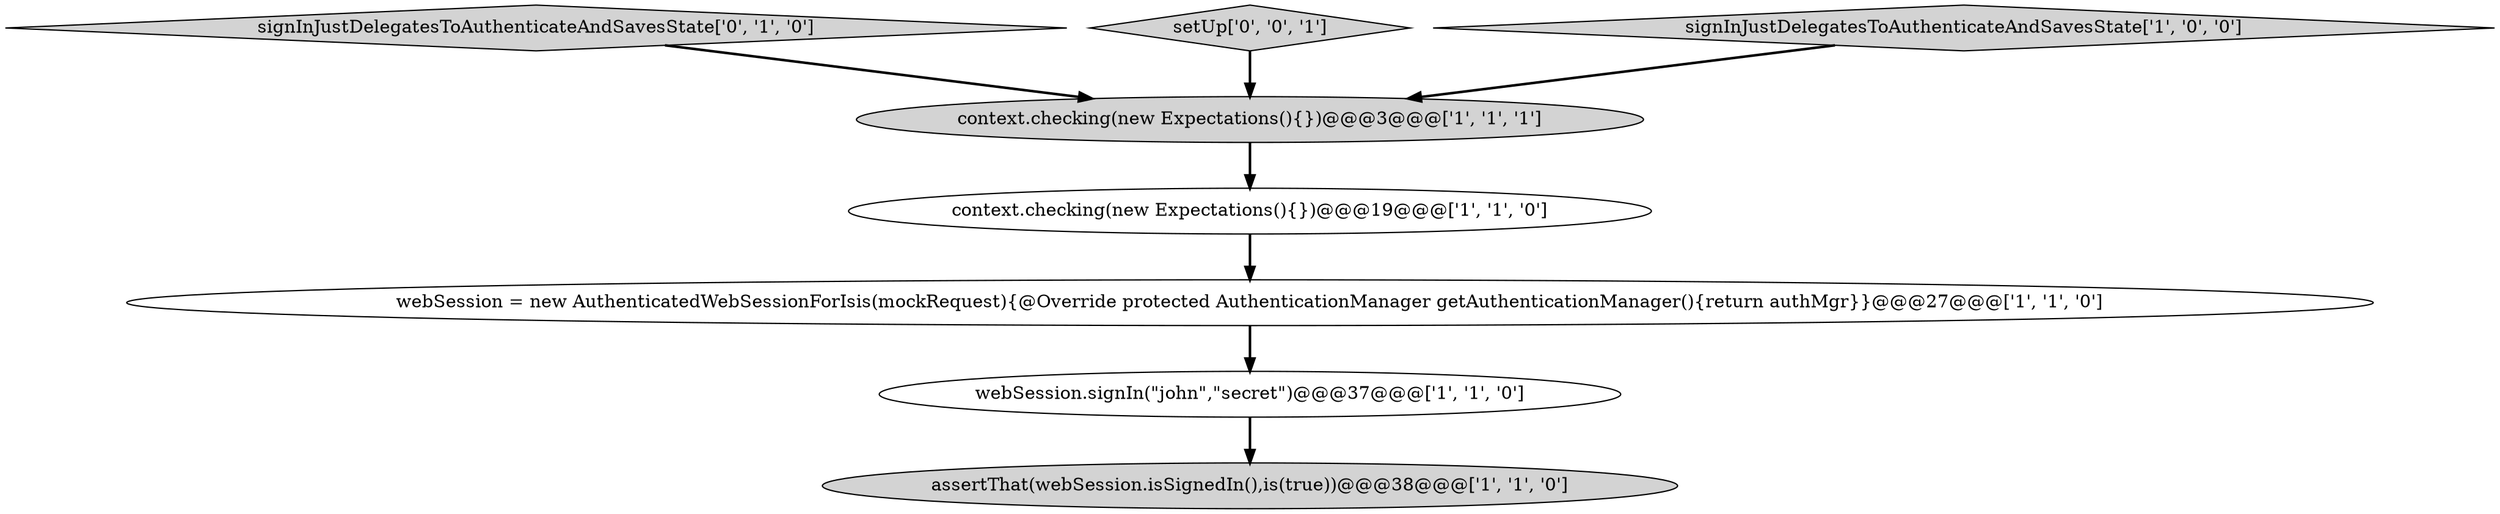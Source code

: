 digraph {
1 [style = filled, label = "webSession = new AuthenticatedWebSessionForIsis(mockRequest){@Override protected AuthenticationManager getAuthenticationManager(){return authMgr}}@@@27@@@['1', '1', '0']", fillcolor = white, shape = ellipse image = "AAA0AAABBB1BBB"];
6 [style = filled, label = "signInJustDelegatesToAuthenticateAndSavesState['0', '1', '0']", fillcolor = lightgray, shape = diamond image = "AAA0AAABBB2BBB"];
5 [style = filled, label = "webSession.signIn(\"john\",\"secret\")@@@37@@@['1', '1', '0']", fillcolor = white, shape = ellipse image = "AAA0AAABBB1BBB"];
0 [style = filled, label = "assertThat(webSession.isSignedIn(),is(true))@@@38@@@['1', '1', '0']", fillcolor = lightgray, shape = ellipse image = "AAA0AAABBB1BBB"];
3 [style = filled, label = "context.checking(new Expectations(){})@@@3@@@['1', '1', '1']", fillcolor = lightgray, shape = ellipse image = "AAA0AAABBB1BBB"];
7 [style = filled, label = "setUp['0', '0', '1']", fillcolor = lightgray, shape = diamond image = "AAA0AAABBB3BBB"];
4 [style = filled, label = "context.checking(new Expectations(){})@@@19@@@['1', '1', '0']", fillcolor = white, shape = ellipse image = "AAA0AAABBB1BBB"];
2 [style = filled, label = "signInJustDelegatesToAuthenticateAndSavesState['1', '0', '0']", fillcolor = lightgray, shape = diamond image = "AAA0AAABBB1BBB"];
5->0 [style = bold, label=""];
6->3 [style = bold, label=""];
3->4 [style = bold, label=""];
4->1 [style = bold, label=""];
2->3 [style = bold, label=""];
1->5 [style = bold, label=""];
7->3 [style = bold, label=""];
}
